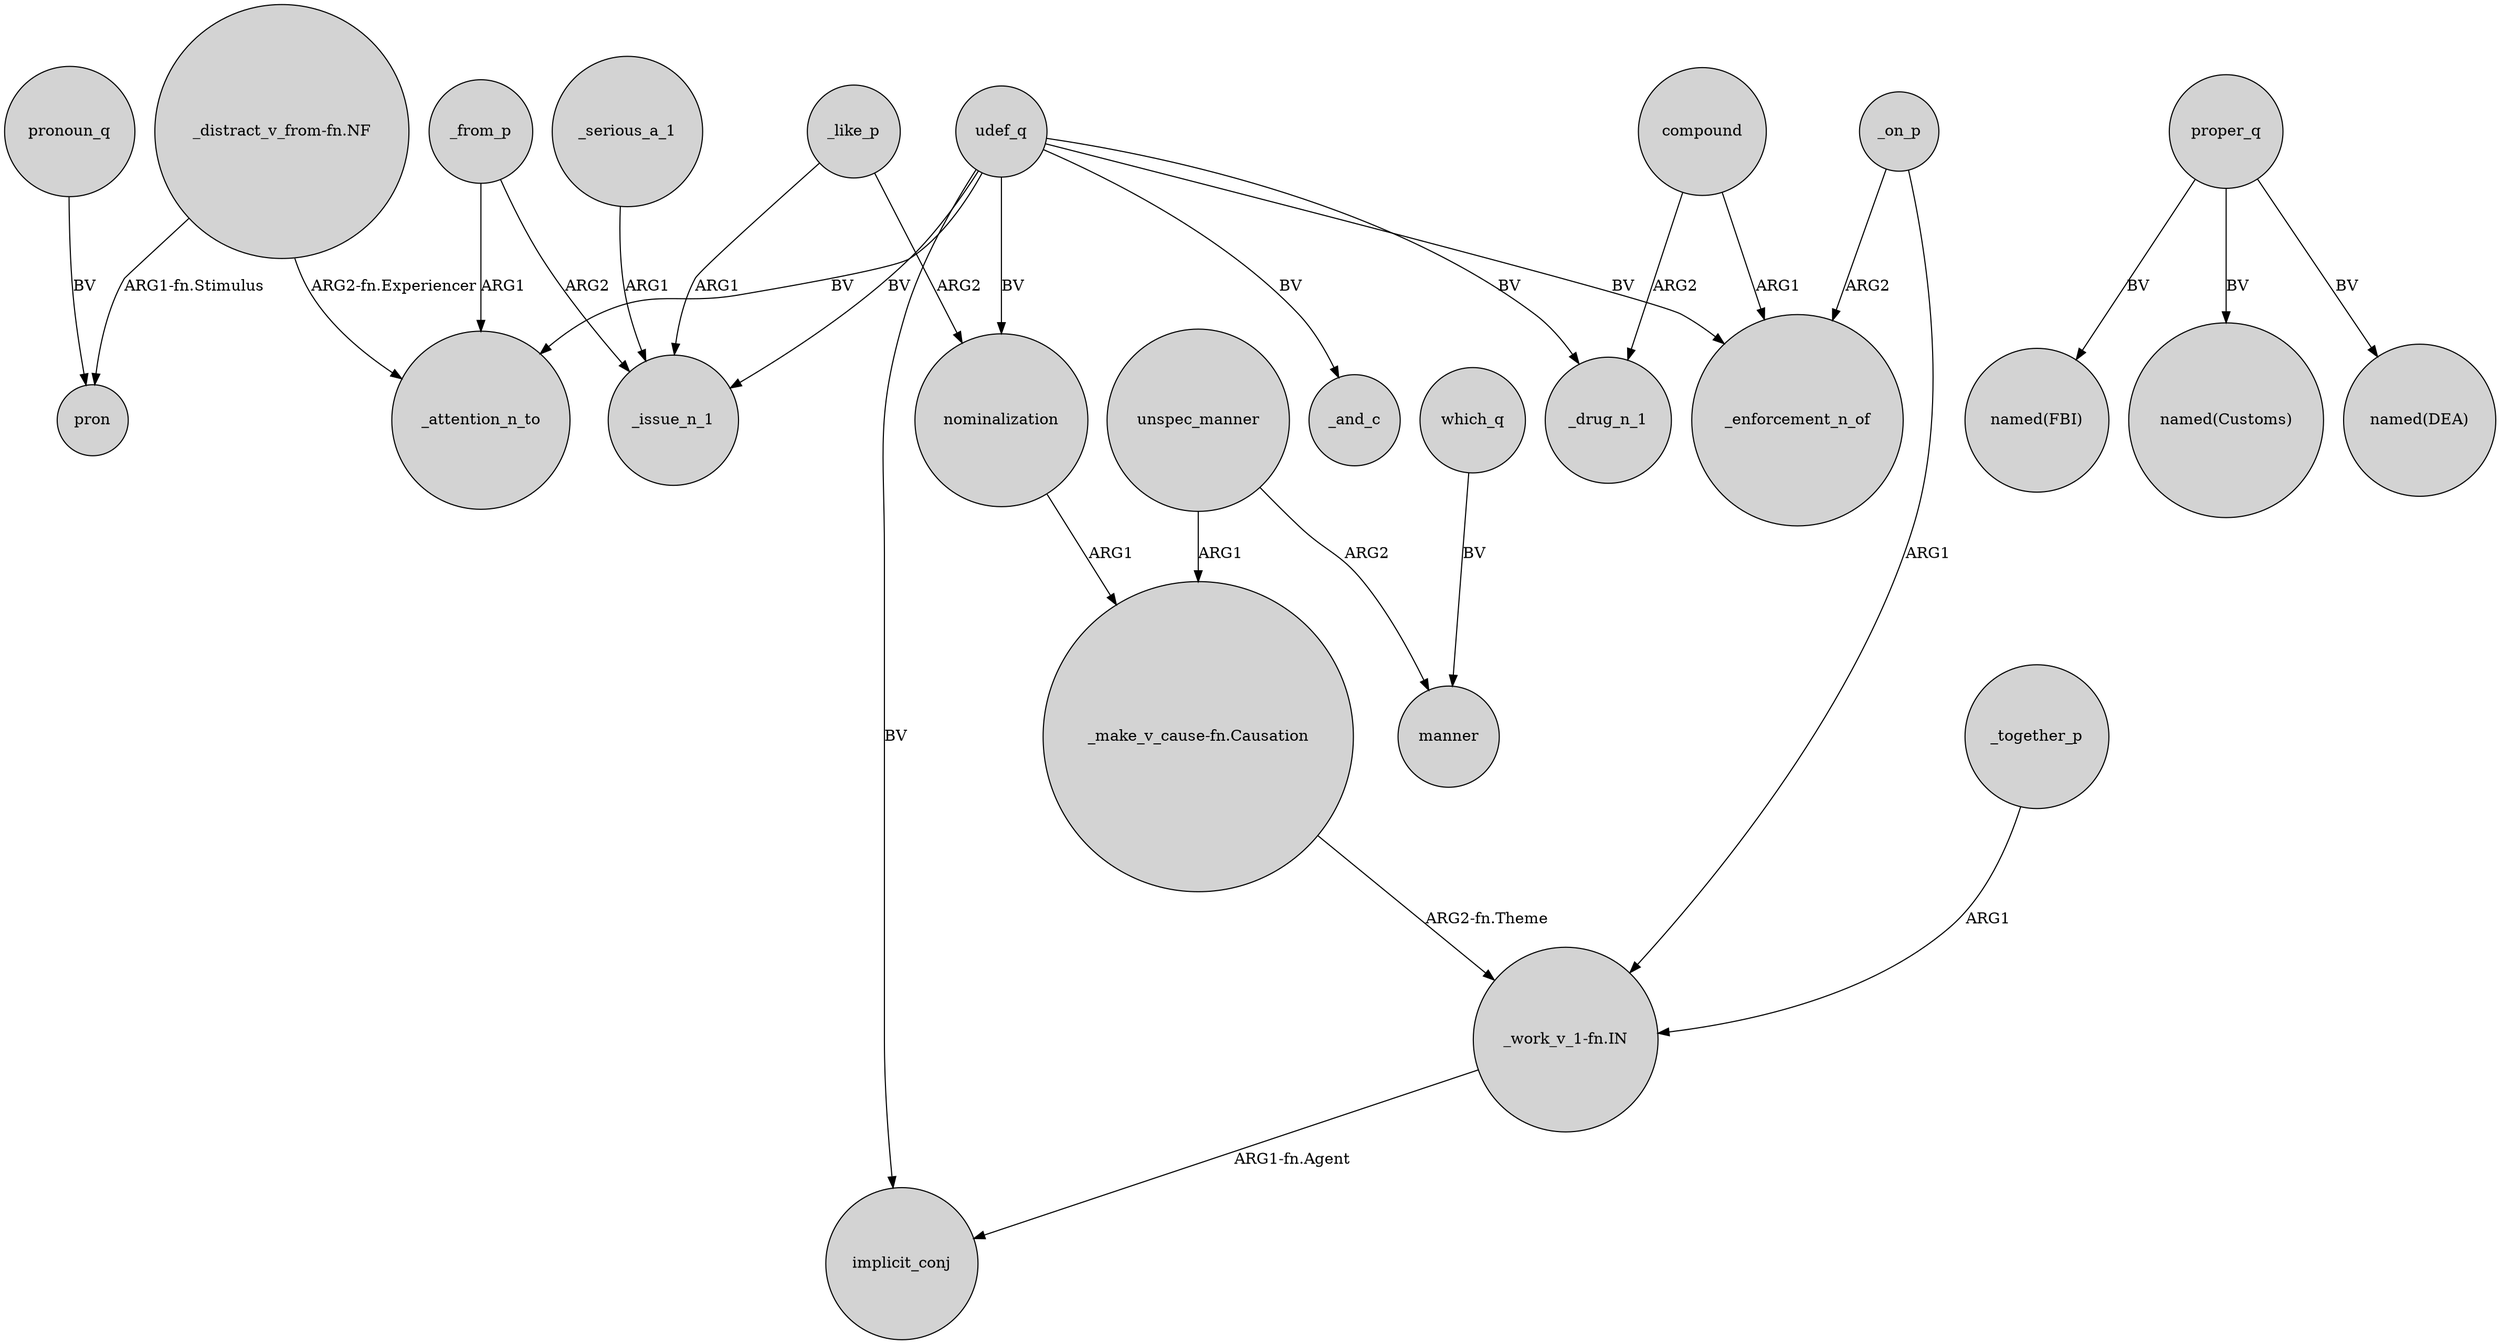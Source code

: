 digraph {
	node [shape=circle style=filled]
	_serious_a_1 -> _issue_n_1 [label=ARG1]
	"_distract_v_from-fn.NF" -> _attention_n_to [label="ARG2-fn.Experiencer"]
	_together_p -> "_work_v_1-fn.IN" [label=ARG1]
	udef_q -> _attention_n_to [label=BV]
	"_work_v_1-fn.IN" -> implicit_conj [label="ARG1-fn.Agent"]
	"_distract_v_from-fn.NF" -> pron [label="ARG1-fn.Stimulus"]
	"_make_v_cause-fn.Causation" -> "_work_v_1-fn.IN" [label="ARG2-fn.Theme"]
	which_q -> manner [label=BV]
	udef_q -> implicit_conj [label=BV]
	udef_q -> _drug_n_1 [label=BV]
	_from_p -> _attention_n_to [label=ARG1]
	compound -> _enforcement_n_of [label=ARG1]
	_on_p -> _enforcement_n_of [label=ARG2]
	pronoun_q -> pron [label=BV]
	proper_q -> "named(FBI)" [label=BV]
	_on_p -> "_work_v_1-fn.IN" [label=ARG1]
	_from_p -> _issue_n_1 [label=ARG2]
	compound -> _drug_n_1 [label=ARG2]
	proper_q -> "named(Customs)" [label=BV]
	udef_q -> _issue_n_1 [label=BV]
	udef_q -> nominalization [label=BV]
	udef_q -> _enforcement_n_of [label=BV]
	unspec_manner -> "_make_v_cause-fn.Causation" [label=ARG1]
	_like_p -> _issue_n_1 [label=ARG1]
	_like_p -> nominalization [label=ARG2]
	proper_q -> "named(DEA)" [label=BV]
	udef_q -> _and_c [label=BV]
	unspec_manner -> manner [label=ARG2]
	nominalization -> "_make_v_cause-fn.Causation" [label=ARG1]
}
